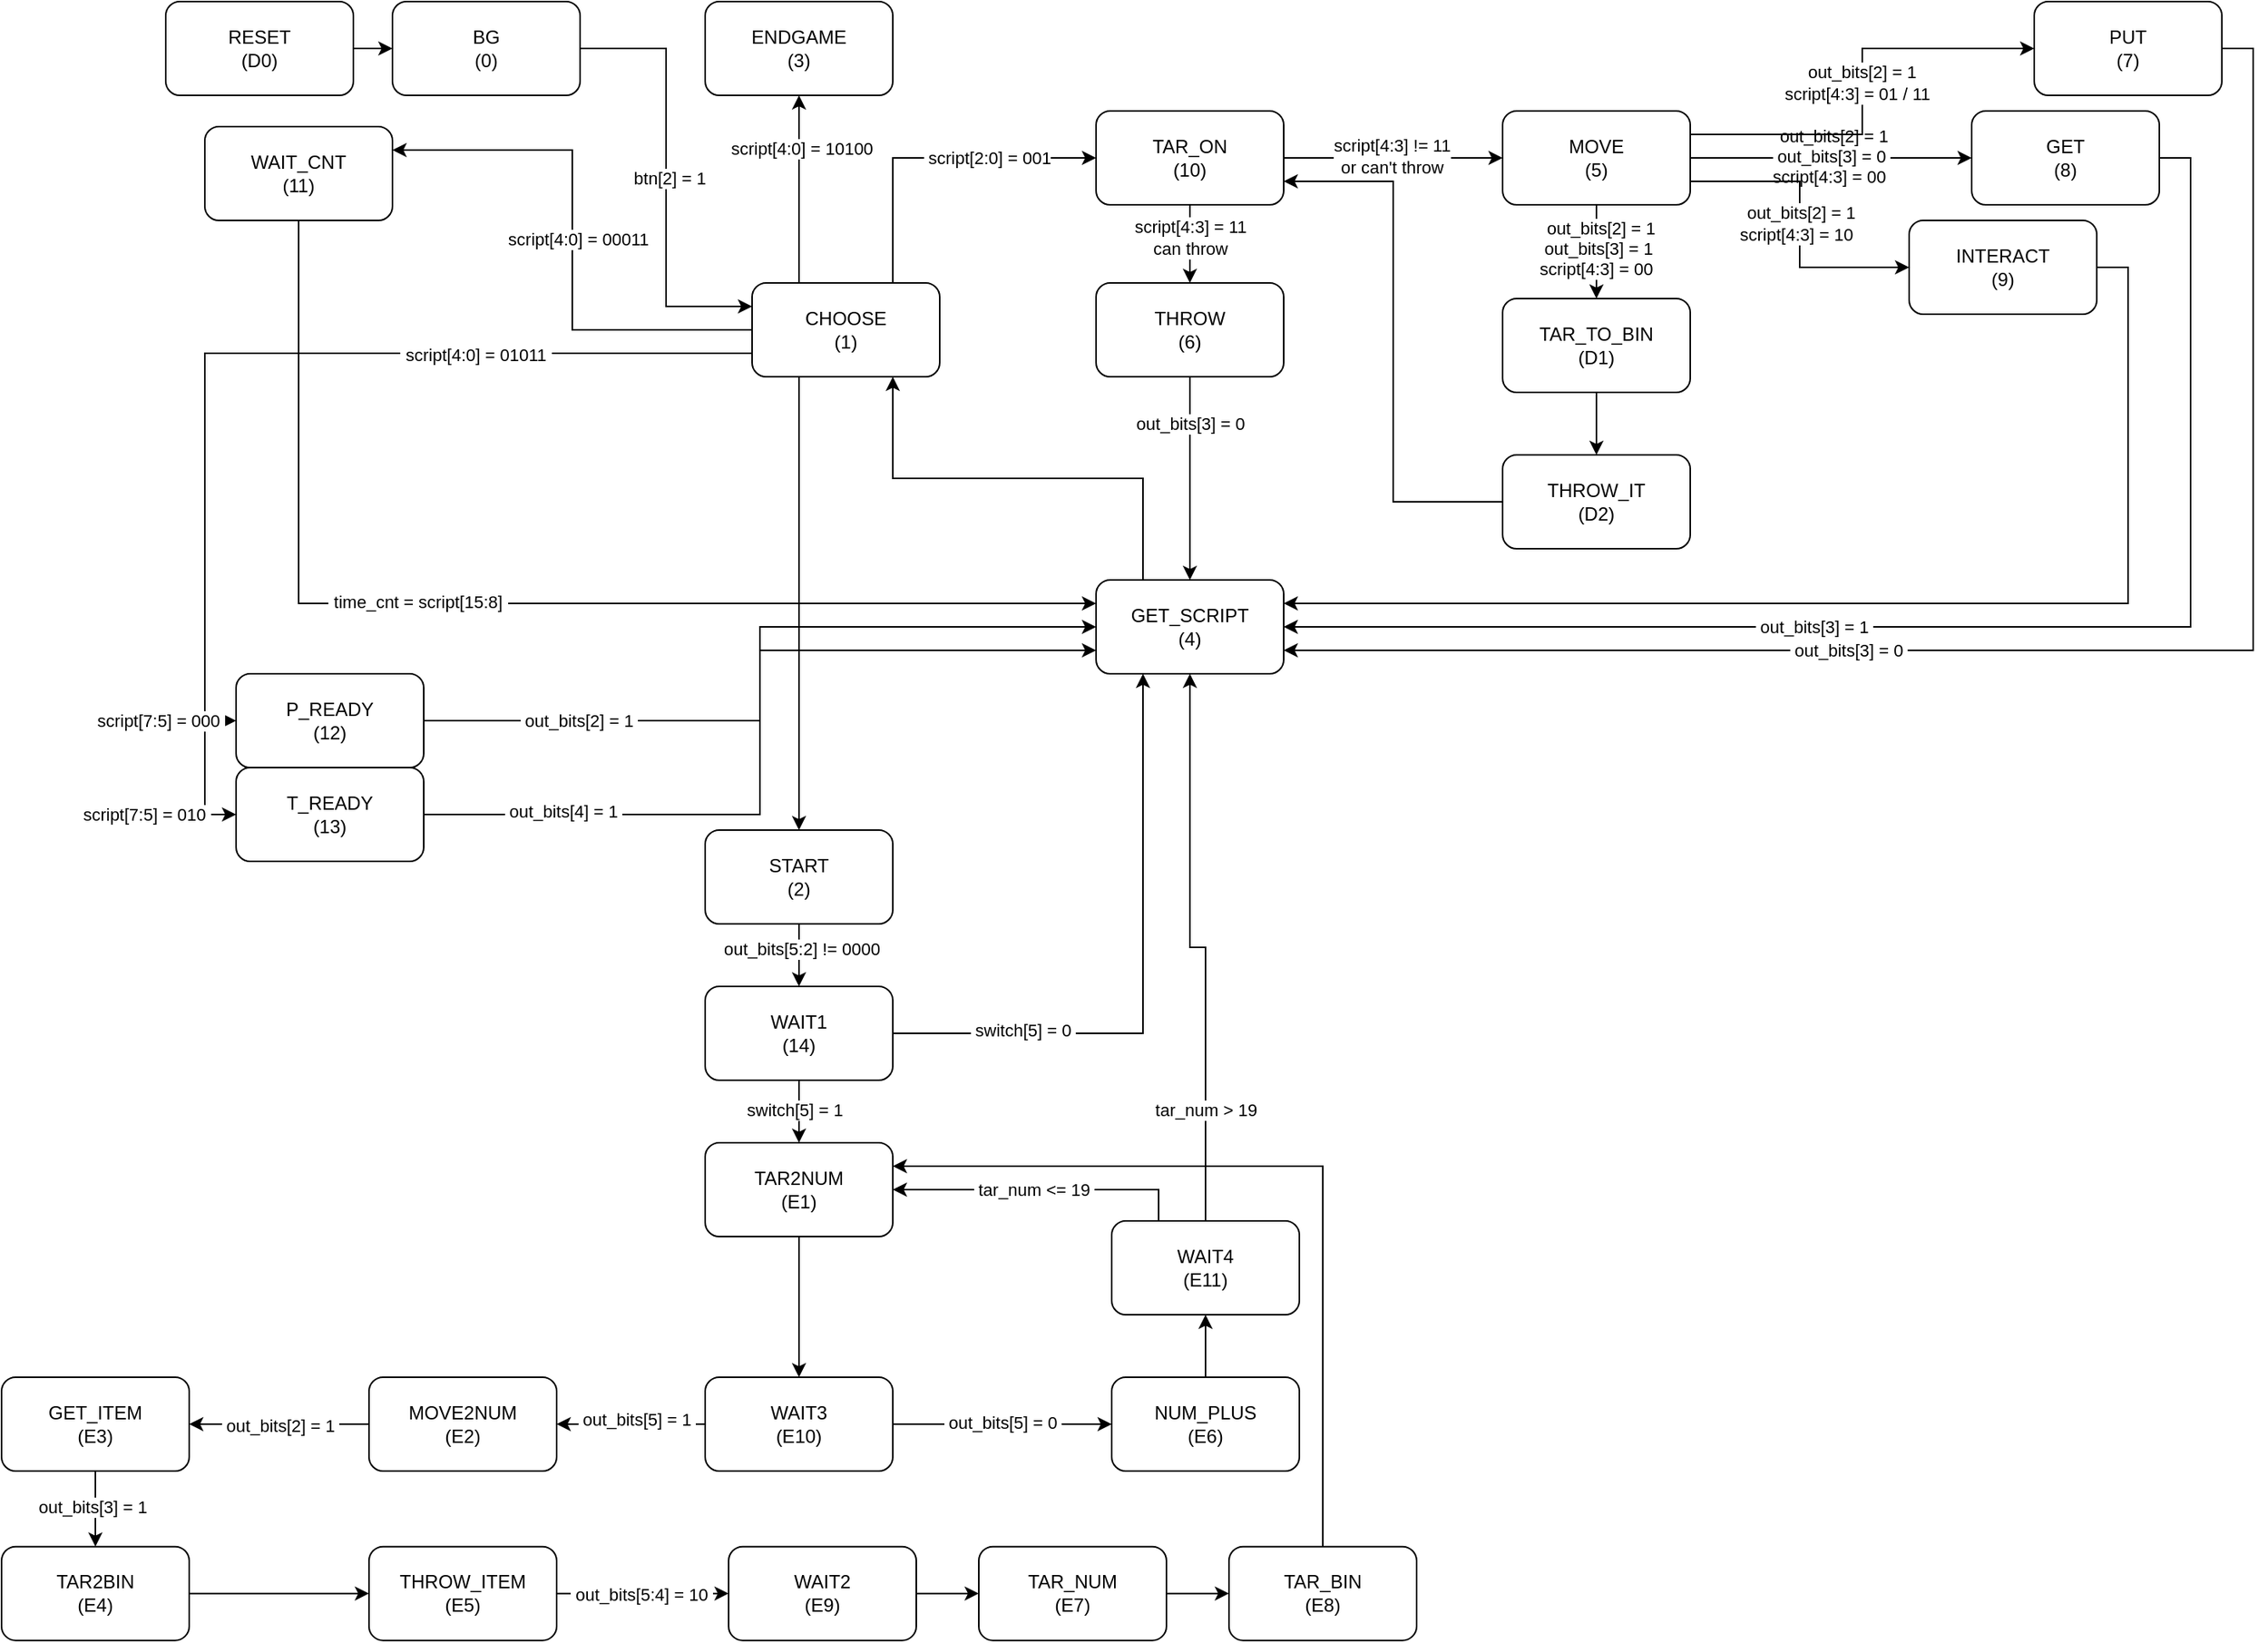 <mxfile version="22.1.2" type="device">
  <diagram name="第 1 页" id="P88u-JrH6G1xy7gCoHl4">
    <mxGraphModel dx="1418" dy="682" grid="1" gridSize="10" guides="1" tooltips="1" connect="1" arrows="1" fold="1" page="1" pageScale="1" pageWidth="1169" pageHeight="827" math="0" shadow="0">
      <root>
        <mxCell id="0" />
        <mxCell id="1" parent="0" />
        <mxCell id="dOu3KJbel4dDdJBlRnwD-3" style="edgeStyle=orthogonalEdgeStyle;rounded=0;orthogonalLoop=1;jettySize=auto;html=1;exitX=1;exitY=0.5;exitDx=0;exitDy=0;entryX=0;entryY=0.25;entryDx=0;entryDy=0;" parent="1" source="dOu3KJbel4dDdJBlRnwD-1" target="dOu3KJbel4dDdJBlRnwD-2" edge="1">
          <mxGeometry relative="1" as="geometry" />
        </mxCell>
        <mxCell id="dOu3KJbel4dDdJBlRnwD-4" value="&amp;nbsp;btn[2] = 1&amp;nbsp;" style="edgeLabel;html=1;align=center;verticalAlign=middle;resizable=0;points=[];" parent="dOu3KJbel4dDdJBlRnwD-3" vertex="1" connectable="0">
          <mxGeometry x="0.002" y="2" relative="1" as="geometry">
            <mxPoint as="offset" />
          </mxGeometry>
        </mxCell>
        <mxCell id="dOu3KJbel4dDdJBlRnwD-1" value="BG&lt;br&gt;(0)" style="rounded=1;whiteSpace=wrap;html=1;" parent="1" vertex="1">
          <mxGeometry x="730" y="450" width="120" height="60" as="geometry" />
        </mxCell>
        <mxCell id="dOu3KJbel4dDdJBlRnwD-10" style="edgeStyle=orthogonalEdgeStyle;rounded=0;orthogonalLoop=1;jettySize=auto;html=1;exitX=0.25;exitY=0;exitDx=0;exitDy=0;entryX=0.5;entryY=1;entryDx=0;entryDy=0;" parent="1" source="dOu3KJbel4dDdJBlRnwD-2" target="dOu3KJbel4dDdJBlRnwD-9" edge="1">
          <mxGeometry relative="1" as="geometry" />
        </mxCell>
        <mxCell id="dOu3KJbel4dDdJBlRnwD-11" value="&amp;nbsp;script[4:0] = 10100" style="edgeLabel;html=1;align=center;verticalAlign=middle;resizable=0;points=[];" parent="dOu3KJbel4dDdJBlRnwD-10" vertex="1" connectable="0">
          <mxGeometry x="0.091" y="1" relative="1" as="geometry">
            <mxPoint x="1" y="-21" as="offset" />
          </mxGeometry>
        </mxCell>
        <mxCell id="dOu3KJbel4dDdJBlRnwD-19" style="edgeStyle=orthogonalEdgeStyle;rounded=0;orthogonalLoop=1;jettySize=auto;html=1;exitX=1;exitY=0.5;exitDx=0;exitDy=0;entryX=0;entryY=0.5;entryDx=0;entryDy=0;" parent="1" source="dOu3KJbel4dDdJBlRnwD-54" target="dOu3KJbel4dDdJBlRnwD-17" edge="1">
          <mxGeometry relative="1" as="geometry" />
        </mxCell>
        <mxCell id="dOu3KJbel4dDdJBlRnwD-58" value="script[4:3] != 11&lt;br&gt;or can&#39;t throw" style="edgeLabel;html=1;align=center;verticalAlign=middle;resizable=0;points=[];" parent="dOu3KJbel4dDdJBlRnwD-19" vertex="1" connectable="0">
          <mxGeometry x="-0.012" y="1" relative="1" as="geometry">
            <mxPoint as="offset" />
          </mxGeometry>
        </mxCell>
        <mxCell id="dOu3KJbel4dDdJBlRnwD-24" style="edgeStyle=orthogonalEdgeStyle;rounded=0;orthogonalLoop=1;jettySize=auto;html=1;exitX=0.5;exitY=1;exitDx=0;exitDy=0;entryX=0.5;entryY=0;entryDx=0;entryDy=0;" parent="1" source="dOu3KJbel4dDdJBlRnwD-54" target="dOu3KJbel4dDdJBlRnwD-18" edge="1">
          <mxGeometry relative="1" as="geometry" />
        </mxCell>
        <mxCell id="dOu3KJbel4dDdJBlRnwD-25" value="script[4:3] = 11&lt;br&gt;can throw" style="edgeLabel;html=1;align=center;verticalAlign=middle;resizable=0;points=[];" parent="dOu3KJbel4dDdJBlRnwD-24" vertex="1" connectable="0">
          <mxGeometry x="0.012" y="1" relative="1" as="geometry">
            <mxPoint x="-1" y="-5" as="offset" />
          </mxGeometry>
        </mxCell>
        <mxCell id="dOu3KJbel4dDdJBlRnwD-55" style="edgeStyle=orthogonalEdgeStyle;rounded=0;orthogonalLoop=1;jettySize=auto;html=1;exitX=0.75;exitY=0;exitDx=0;exitDy=0;entryX=0;entryY=0.5;entryDx=0;entryDy=0;" parent="1" source="dOu3KJbel4dDdJBlRnwD-2" target="dOu3KJbel4dDdJBlRnwD-54" edge="1">
          <mxGeometry relative="1" as="geometry" />
        </mxCell>
        <mxCell id="dOu3KJbel4dDdJBlRnwD-57" value="&amp;nbsp;script[2:0] = 001" style="edgeLabel;html=1;align=center;verticalAlign=middle;resizable=0;points=[];" parent="dOu3KJbel4dDdJBlRnwD-55" vertex="1" connectable="0">
          <mxGeometry x="0.349" y="1" relative="1" as="geometry">
            <mxPoint x="-2" y="1" as="offset" />
          </mxGeometry>
        </mxCell>
        <mxCell id="dOu3KJbel4dDdJBlRnwD-60" style="edgeStyle=orthogonalEdgeStyle;rounded=0;orthogonalLoop=1;jettySize=auto;html=1;exitX=0;exitY=0.5;exitDx=0;exitDy=0;entryX=1;entryY=0.25;entryDx=0;entryDy=0;" parent="1" source="dOu3KJbel4dDdJBlRnwD-2" target="dOu3KJbel4dDdJBlRnwD-59" edge="1">
          <mxGeometry relative="1" as="geometry" />
        </mxCell>
        <mxCell id="dOu3KJbel4dDdJBlRnwD-63" value="&amp;nbsp;script[4:0] = 00011" style="edgeLabel;html=1;align=center;verticalAlign=middle;resizable=0;points=[];" parent="dOu3KJbel4dDdJBlRnwD-60" vertex="1" connectable="0">
          <mxGeometry x="0.007" y="-2" relative="1" as="geometry">
            <mxPoint as="offset" />
          </mxGeometry>
        </mxCell>
        <mxCell id="eCuKcis28Vl5Nmu6uIGf-1" style="edgeStyle=orthogonalEdgeStyle;rounded=0;orthogonalLoop=1;jettySize=auto;html=1;exitX=0.25;exitY=1;exitDx=0;exitDy=0;entryX=0.5;entryY=0;entryDx=0;entryDy=0;" edge="1" parent="1" source="dOu3KJbel4dDdJBlRnwD-2" target="dOu3KJbel4dDdJBlRnwD-5">
          <mxGeometry relative="1" as="geometry" />
        </mxCell>
        <mxCell id="dOu3KJbel4dDdJBlRnwD-2" value="CHOOSE&lt;br&gt;(1)" style="rounded=1;whiteSpace=wrap;html=1;" parent="1" vertex="1">
          <mxGeometry x="960" y="630" width="120" height="60" as="geometry" />
        </mxCell>
        <mxCell id="NCuidnE1vQrlcZvQ24UH-13" style="edgeStyle=orthogonalEdgeStyle;rounded=0;orthogonalLoop=1;jettySize=auto;html=1;exitX=0.5;exitY=1;exitDx=0;exitDy=0;entryX=0.5;entryY=0;entryDx=0;entryDy=0;" parent="1" source="dOu3KJbel4dDdJBlRnwD-5" target="NCuidnE1vQrlcZvQ24UH-11" edge="1">
          <mxGeometry relative="1" as="geometry" />
        </mxCell>
        <mxCell id="-c-jCW-_3b66mTG2bek0-45" value="&amp;nbsp;out_bits[5:2] != 0000&amp;nbsp;&amp;nbsp;" style="edgeLabel;html=1;align=center;verticalAlign=middle;resizable=0;points=[];" parent="NCuidnE1vQrlcZvQ24UH-13" vertex="1" connectable="0">
          <mxGeometry x="-0.19" y="3" relative="1" as="geometry">
            <mxPoint as="offset" />
          </mxGeometry>
        </mxCell>
        <mxCell id="dOu3KJbel4dDdJBlRnwD-5" value="START&lt;br&gt;(2)" style="rounded=1;whiteSpace=wrap;html=1;" parent="1" vertex="1">
          <mxGeometry x="930" y="980" width="120" height="60" as="geometry" />
        </mxCell>
        <mxCell id="dOu3KJbel4dDdJBlRnwD-9" value="ENDGAME&lt;br&gt;(3)" style="rounded=1;whiteSpace=wrap;html=1;" parent="1" vertex="1">
          <mxGeometry x="930" y="450" width="120" height="60" as="geometry" />
        </mxCell>
        <mxCell id="j4__719fUm48GdYDiQL0-1" style="edgeStyle=orthogonalEdgeStyle;rounded=0;orthogonalLoop=1;jettySize=auto;html=1;exitX=0.25;exitY=0;exitDx=0;exitDy=0;entryX=0.75;entryY=1;entryDx=0;entryDy=0;" parent="1" source="dOu3KJbel4dDdJBlRnwD-13" target="dOu3KJbel4dDdJBlRnwD-2" edge="1">
          <mxGeometry relative="1" as="geometry" />
        </mxCell>
        <mxCell id="dOu3KJbel4dDdJBlRnwD-13" value="GET_SCRIPT&lt;br&gt;(4)" style="rounded=1;whiteSpace=wrap;html=1;" parent="1" vertex="1">
          <mxGeometry x="1180" y="820" width="120" height="60" as="geometry" />
        </mxCell>
        <mxCell id="dOu3KJbel4dDdJBlRnwD-37" style="edgeStyle=orthogonalEdgeStyle;rounded=0;orthogonalLoop=1;jettySize=auto;html=1;exitX=1;exitY=0.5;exitDx=0;exitDy=0;entryX=0;entryY=0.5;entryDx=0;entryDy=0;" parent="1" source="dOu3KJbel4dDdJBlRnwD-17" target="dOu3KJbel4dDdJBlRnwD-35" edge="1">
          <mxGeometry relative="1" as="geometry" />
        </mxCell>
        <mxCell id="dOu3KJbel4dDdJBlRnwD-41" value="&amp;nbsp;out_bits[2] = 1&lt;br&gt;out_bits[3] = 0&lt;br&gt;script[4:3] = 00&amp;nbsp;" style="edgeLabel;html=1;align=center;verticalAlign=middle;resizable=0;points=[];" parent="dOu3KJbel4dDdJBlRnwD-37" vertex="1" connectable="0">
          <mxGeometry x="-0.008" y="1" relative="1" as="geometry">
            <mxPoint as="offset" />
          </mxGeometry>
        </mxCell>
        <mxCell id="dOu3KJbel4dDdJBlRnwD-38" style="edgeStyle=orthogonalEdgeStyle;rounded=0;orthogonalLoop=1;jettySize=auto;html=1;exitX=1;exitY=0.25;exitDx=0;exitDy=0;entryX=0;entryY=0.5;entryDx=0;entryDy=0;" parent="1" source="dOu3KJbel4dDdJBlRnwD-17" target="dOu3KJbel4dDdJBlRnwD-33" edge="1">
          <mxGeometry relative="1" as="geometry" />
        </mxCell>
        <mxCell id="dOu3KJbel4dDdJBlRnwD-42" value="&amp;nbsp;out_bits[2] = 1&lt;br style=&quot;border-color: var(--border-color);&quot;&gt;script[4:3] = 01 / 11&amp;nbsp;" style="edgeLabel;html=1;align=center;verticalAlign=middle;resizable=0;points=[];" parent="dOu3KJbel4dDdJBlRnwD-38" vertex="1" connectable="0">
          <mxGeometry x="0.04" y="2" relative="1" as="geometry">
            <mxPoint as="offset" />
          </mxGeometry>
        </mxCell>
        <mxCell id="dOu3KJbel4dDdJBlRnwD-39" style="edgeStyle=orthogonalEdgeStyle;rounded=0;orthogonalLoop=1;jettySize=auto;html=1;exitX=1;exitY=0.75;exitDx=0;exitDy=0;entryX=0;entryY=0.5;entryDx=0;entryDy=0;" parent="1" source="dOu3KJbel4dDdJBlRnwD-17" target="dOu3KJbel4dDdJBlRnwD-36" edge="1">
          <mxGeometry relative="1" as="geometry" />
        </mxCell>
        <mxCell id="dOu3KJbel4dDdJBlRnwD-43" value="&amp;nbsp;out_bits[2] = 1&lt;br style=&quot;border-color: var(--border-color);&quot;&gt;script[4:3] = 10&amp;nbsp;" style="edgeLabel;html=1;align=center;verticalAlign=middle;resizable=0;points=[];" parent="dOu3KJbel4dDdJBlRnwD-39" vertex="1" connectable="0">
          <mxGeometry x="-0.009" y="-1" relative="1" as="geometry">
            <mxPoint as="offset" />
          </mxGeometry>
        </mxCell>
        <mxCell id="eYacF5jDlP7vkRLiKpO_-4" style="edgeStyle=orthogonalEdgeStyle;rounded=0;orthogonalLoop=1;jettySize=auto;html=1;exitX=0.5;exitY=1;exitDx=0;exitDy=0;entryX=0.5;entryY=0;entryDx=0;entryDy=0;" parent="1" source="dOu3KJbel4dDdJBlRnwD-17" target="eYacF5jDlP7vkRLiKpO_-2" edge="1">
          <mxGeometry relative="1" as="geometry" />
        </mxCell>
        <mxCell id="eYacF5jDlP7vkRLiKpO_-5" value="&amp;nbsp;out_bits[2] = 1&lt;br&gt;out_bits[3] = 1&lt;br style=&quot;border-color: var(--border-color);&quot;&gt;script[4:3] = 00&amp;nbsp;" style="edgeLabel;html=1;align=center;verticalAlign=middle;resizable=0;points=[];" parent="eYacF5jDlP7vkRLiKpO_-4" vertex="1" connectable="0">
          <mxGeometry x="-0.073" y="1" relative="1" as="geometry">
            <mxPoint as="offset" />
          </mxGeometry>
        </mxCell>
        <mxCell id="dOu3KJbel4dDdJBlRnwD-17" value="MOVE&lt;br&gt;(5)" style="rounded=1;whiteSpace=wrap;html=1;" parent="1" vertex="1">
          <mxGeometry x="1440" y="520" width="120" height="60" as="geometry" />
        </mxCell>
        <mxCell id="dOu3KJbel4dDdJBlRnwD-49" style="edgeStyle=orthogonalEdgeStyle;rounded=0;orthogonalLoop=1;jettySize=auto;html=1;entryX=0.5;entryY=0;entryDx=0;entryDy=0;exitX=0.5;exitY=1;exitDx=0;exitDy=0;" parent="1" source="dOu3KJbel4dDdJBlRnwD-18" target="dOu3KJbel4dDdJBlRnwD-13" edge="1">
          <mxGeometry relative="1" as="geometry">
            <mxPoint x="1560" y="740" as="sourcePoint" />
            <mxPoint x="1240" y="770" as="targetPoint" />
          </mxGeometry>
        </mxCell>
        <mxCell id="dOu3KJbel4dDdJBlRnwD-53" value="&amp;nbsp;out_bits[3] = 0&amp;nbsp;" style="edgeLabel;html=1;align=center;verticalAlign=middle;resizable=0;points=[];" parent="dOu3KJbel4dDdJBlRnwD-49" vertex="1" connectable="0">
          <mxGeometry x="-0.081" y="-2" relative="1" as="geometry">
            <mxPoint x="2" y="-30" as="offset" />
          </mxGeometry>
        </mxCell>
        <mxCell id="dOu3KJbel4dDdJBlRnwD-18" value="THROW&lt;br&gt;(6)" style="rounded=1;whiteSpace=wrap;html=1;" parent="1" vertex="1">
          <mxGeometry x="1180" y="630" width="120" height="60" as="geometry" />
        </mxCell>
        <mxCell id="dOu3KJbel4dDdJBlRnwD-47" style="edgeStyle=orthogonalEdgeStyle;rounded=0;orthogonalLoop=1;jettySize=auto;html=1;exitX=1;exitY=0.5;exitDx=0;exitDy=0;entryX=1;entryY=0.75;entryDx=0;entryDy=0;" parent="1" source="dOu3KJbel4dDdJBlRnwD-33" target="dOu3KJbel4dDdJBlRnwD-13" edge="1">
          <mxGeometry relative="1" as="geometry" />
        </mxCell>
        <mxCell id="dOu3KJbel4dDdJBlRnwD-52" value="&amp;nbsp;out_bits[3] = 0&amp;nbsp;" style="edgeLabel;html=1;align=center;verticalAlign=middle;resizable=0;points=[];" parent="dOu3KJbel4dDdJBlRnwD-47" vertex="1" connectable="0">
          <mxGeometry x="0.299" relative="1" as="geometry">
            <mxPoint x="1" as="offset" />
          </mxGeometry>
        </mxCell>
        <mxCell id="dOu3KJbel4dDdJBlRnwD-33" value="PUT&lt;br&gt;(7)" style="rounded=1;whiteSpace=wrap;html=1;" parent="1" vertex="1">
          <mxGeometry x="1780" y="450" width="120" height="60" as="geometry" />
        </mxCell>
        <mxCell id="dOu3KJbel4dDdJBlRnwD-46" style="edgeStyle=orthogonalEdgeStyle;rounded=0;orthogonalLoop=1;jettySize=auto;html=1;exitX=1;exitY=0.5;exitDx=0;exitDy=0;entryX=1;entryY=0.5;entryDx=0;entryDy=0;" parent="1" source="dOu3KJbel4dDdJBlRnwD-35" target="dOu3KJbel4dDdJBlRnwD-13" edge="1">
          <mxGeometry relative="1" as="geometry" />
        </mxCell>
        <mxCell id="dOu3KJbel4dDdJBlRnwD-51" value="&amp;nbsp;out_bits[3] = 1&amp;nbsp;" style="edgeLabel;html=1;align=center;verticalAlign=middle;resizable=0;points=[];" parent="dOu3KJbel4dDdJBlRnwD-46" vertex="1" connectable="0">
          <mxGeometry x="0.248" y="3" relative="1" as="geometry">
            <mxPoint y="-3" as="offset" />
          </mxGeometry>
        </mxCell>
        <mxCell id="dOu3KJbel4dDdJBlRnwD-35" value="GET&lt;br&gt;(8)" style="rounded=1;whiteSpace=wrap;html=1;" parent="1" vertex="1">
          <mxGeometry x="1740" y="520" width="120" height="60" as="geometry" />
        </mxCell>
        <mxCell id="dOu3KJbel4dDdJBlRnwD-45" style="edgeStyle=orthogonalEdgeStyle;rounded=0;orthogonalLoop=1;jettySize=auto;html=1;exitX=1;exitY=0.5;exitDx=0;exitDy=0;entryX=1;entryY=0.25;entryDx=0;entryDy=0;" parent="1" source="dOu3KJbel4dDdJBlRnwD-36" target="dOu3KJbel4dDdJBlRnwD-13" edge="1">
          <mxGeometry relative="1" as="geometry" />
        </mxCell>
        <mxCell id="dOu3KJbel4dDdJBlRnwD-36" value="INTERACT&lt;br&gt;(9)" style="rounded=1;whiteSpace=wrap;html=1;" parent="1" vertex="1">
          <mxGeometry x="1700" y="590" width="120" height="60" as="geometry" />
        </mxCell>
        <mxCell id="dOu3KJbel4dDdJBlRnwD-54" value="TAR_ON&lt;br&gt;(10)" style="rounded=1;whiteSpace=wrap;html=1;" parent="1" vertex="1">
          <mxGeometry x="1180" y="520" width="120" height="60" as="geometry" />
        </mxCell>
        <mxCell id="dOu3KJbel4dDdJBlRnwD-90" style="edgeStyle=orthogonalEdgeStyle;rounded=0;orthogonalLoop=1;jettySize=auto;html=1;exitX=0.5;exitY=1;exitDx=0;exitDy=0;entryX=0;entryY=0.25;entryDx=0;entryDy=0;" parent="1" source="dOu3KJbel4dDdJBlRnwD-59" target="dOu3KJbel4dDdJBlRnwD-13" edge="1">
          <mxGeometry relative="1" as="geometry" />
        </mxCell>
        <mxCell id="dOu3KJbel4dDdJBlRnwD-91" value="&amp;nbsp;time_cnt = script[15:8]&amp;nbsp;" style="edgeLabel;html=1;align=center;verticalAlign=middle;resizable=0;points=[];" parent="dOu3KJbel4dDdJBlRnwD-90" vertex="1" connectable="0">
          <mxGeometry x="-0.054" relative="1" as="geometry">
            <mxPoint x="-36" y="-1" as="offset" />
          </mxGeometry>
        </mxCell>
        <mxCell id="dOu3KJbel4dDdJBlRnwD-59" value="WAIT_CNT&lt;br&gt;(11)" style="rounded=1;whiteSpace=wrap;html=1;" parent="1" vertex="1">
          <mxGeometry x="610" y="530" width="120" height="60" as="geometry" />
        </mxCell>
        <mxCell id="dOu3KJbel4dDdJBlRnwD-75" style="edgeStyle=orthogonalEdgeStyle;rounded=0;orthogonalLoop=1;jettySize=auto;html=1;exitX=0;exitY=0.75;exitDx=0;exitDy=0;entryX=0;entryY=0.5;entryDx=0;entryDy=0;" parent="1" source="dOu3KJbel4dDdJBlRnwD-2" target="dOu3KJbel4dDdJBlRnwD-67" edge="1">
          <mxGeometry relative="1" as="geometry">
            <mxPoint x="460" y="710" as="sourcePoint" />
          </mxGeometry>
        </mxCell>
        <mxCell id="dOu3KJbel4dDdJBlRnwD-84" value="&amp;nbsp;script[7:5] = 010&amp;nbsp;" style="edgeLabel;html=1;align=center;verticalAlign=middle;resizable=0;points=[];" parent="dOu3KJbel4dDdJBlRnwD-75" vertex="1" connectable="0">
          <mxGeometry x="-0.022" relative="1" as="geometry">
            <mxPoint x="-64" y="295" as="offset" />
          </mxGeometry>
        </mxCell>
        <mxCell id="NCuidnE1vQrlcZvQ24UH-1" style="edgeStyle=orthogonalEdgeStyle;rounded=0;orthogonalLoop=1;jettySize=auto;html=1;exitX=0;exitY=0.75;exitDx=0;exitDy=0;entryX=0;entryY=0.5;entryDx=0;entryDy=0;" parent="1" source="dOu3KJbel4dDdJBlRnwD-2" target="dOu3KJbel4dDdJBlRnwD-65" edge="1">
          <mxGeometry relative="1" as="geometry">
            <mxPoint x="520" y="710" as="sourcePoint" />
          </mxGeometry>
        </mxCell>
        <mxCell id="NCuidnE1vQrlcZvQ24UH-2" value="&amp;nbsp;script[7:5] = 000&amp;nbsp;" style="edgeLabel;html=1;align=center;verticalAlign=middle;resizable=0;points=[];" parent="NCuidnE1vQrlcZvQ24UH-1" vertex="1" connectable="0">
          <mxGeometry x="-0.557" y="-3" relative="1" as="geometry">
            <mxPoint x="-246" y="238" as="offset" />
          </mxGeometry>
        </mxCell>
        <mxCell id="VcxnM6yqwlolOKXzVtIM-3" value="&amp;nbsp;script[4:0] = 01011&amp;nbsp;" style="edgeLabel;html=1;align=center;verticalAlign=middle;resizable=0;points=[];" parent="NCuidnE1vQrlcZvQ24UH-1" vertex="1" connectable="0">
          <mxGeometry x="-0.413" y="1" relative="1" as="geometry">
            <mxPoint as="offset" />
          </mxGeometry>
        </mxCell>
        <mxCell id="dOu3KJbel4dDdJBlRnwD-77" style="edgeStyle=orthogonalEdgeStyle;rounded=0;orthogonalLoop=1;jettySize=auto;html=1;exitX=1;exitY=0.5;exitDx=0;exitDy=0;entryX=0;entryY=0.5;entryDx=0;entryDy=0;" parent="1" source="dOu3KJbel4dDdJBlRnwD-65" target="dOu3KJbel4dDdJBlRnwD-13" edge="1">
          <mxGeometry relative="1" as="geometry" />
        </mxCell>
        <mxCell id="dOu3KJbel4dDdJBlRnwD-86" value="&amp;nbsp;out_bits[2] = 1&amp;nbsp;" style="edgeLabel;html=1;align=center;verticalAlign=middle;resizable=0;points=[];" parent="dOu3KJbel4dDdJBlRnwD-77" vertex="1" connectable="0">
          <mxGeometry x="-0.467" y="3" relative="1" as="geometry">
            <mxPoint x="-32" y="3" as="offset" />
          </mxGeometry>
        </mxCell>
        <mxCell id="dOu3KJbel4dDdJBlRnwD-65" value="P_READY&lt;br&gt;(12)" style="rounded=1;whiteSpace=wrap;html=1;" parent="1" vertex="1">
          <mxGeometry x="630" y="880" width="120" height="60" as="geometry" />
        </mxCell>
        <mxCell id="dOu3KJbel4dDdJBlRnwD-79" style="edgeStyle=orthogonalEdgeStyle;rounded=0;orthogonalLoop=1;jettySize=auto;html=1;exitX=1;exitY=0.5;exitDx=0;exitDy=0;entryX=0;entryY=0.75;entryDx=0;entryDy=0;" parent="1" source="dOu3KJbel4dDdJBlRnwD-67" target="dOu3KJbel4dDdJBlRnwD-13" edge="1">
          <mxGeometry relative="1" as="geometry" />
        </mxCell>
        <mxCell id="dOu3KJbel4dDdJBlRnwD-88" value="&amp;nbsp;out_bits[4] = 1&amp;nbsp;" style="edgeLabel;html=1;align=center;verticalAlign=middle;resizable=0;points=[];" parent="dOu3KJbel4dDdJBlRnwD-79" vertex="1" connectable="0">
          <mxGeometry x="-0.67" y="2" relative="1" as="geometry">
            <mxPoint as="offset" />
          </mxGeometry>
        </mxCell>
        <mxCell id="dOu3KJbel4dDdJBlRnwD-67" value="T_READY&lt;br&gt;(13)" style="rounded=1;whiteSpace=wrap;html=1;" parent="1" vertex="1">
          <mxGeometry x="630" y="940" width="120" height="60" as="geometry" />
        </mxCell>
        <mxCell id="NCuidnE1vQrlcZvQ24UH-12" style="edgeStyle=orthogonalEdgeStyle;rounded=0;orthogonalLoop=1;jettySize=auto;html=1;exitX=1;exitY=0.5;exitDx=0;exitDy=0;entryX=0.25;entryY=1;entryDx=0;entryDy=0;" parent="1" source="NCuidnE1vQrlcZvQ24UH-11" target="dOu3KJbel4dDdJBlRnwD-13" edge="1">
          <mxGeometry relative="1" as="geometry" />
        </mxCell>
        <mxCell id="-c-jCW-_3b66mTG2bek0-3" value="&amp;nbsp;switch[5] = 0&amp;nbsp;" style="edgeLabel;html=1;align=center;verticalAlign=middle;resizable=0;points=[];" parent="NCuidnE1vQrlcZvQ24UH-12" vertex="1" connectable="0">
          <mxGeometry x="-0.574" y="2" relative="1" as="geometry">
            <mxPoint as="offset" />
          </mxGeometry>
        </mxCell>
        <mxCell id="-c-jCW-_3b66mTG2bek0-2" style="edgeStyle=orthogonalEdgeStyle;rounded=0;orthogonalLoop=1;jettySize=auto;html=1;exitX=0.5;exitY=1;exitDx=0;exitDy=0;" parent="1" source="NCuidnE1vQrlcZvQ24UH-11" target="-c-jCW-_3b66mTG2bek0-1" edge="1">
          <mxGeometry relative="1" as="geometry" />
        </mxCell>
        <mxCell id="-c-jCW-_3b66mTG2bek0-4" value="&amp;nbsp;switch[5] = 1&amp;nbsp;" style="edgeLabel;html=1;align=center;verticalAlign=middle;resizable=0;points=[];" parent="-c-jCW-_3b66mTG2bek0-2" vertex="1" connectable="0">
          <mxGeometry x="-0.055" y="-3" relative="1" as="geometry">
            <mxPoint as="offset" />
          </mxGeometry>
        </mxCell>
        <mxCell id="NCuidnE1vQrlcZvQ24UH-11" value="WAIT1&lt;br&gt;(14)" style="rounded=1;whiteSpace=wrap;html=1;" parent="1" vertex="1">
          <mxGeometry x="930" y="1080" width="120" height="60" as="geometry" />
        </mxCell>
        <mxCell id="-c-jCW-_3b66mTG2bek0-6" style="edgeStyle=orthogonalEdgeStyle;rounded=0;orthogonalLoop=1;jettySize=auto;html=1;exitX=0;exitY=0.5;exitDx=0;exitDy=0;entryX=1;entryY=0.5;entryDx=0;entryDy=0;" parent="1" source="VcxnM6yqwlolOKXzVtIM-4" target="-c-jCW-_3b66mTG2bek0-5" edge="1">
          <mxGeometry relative="1" as="geometry" />
        </mxCell>
        <mxCell id="-c-jCW-_3b66mTG2bek0-29" value="&amp;nbsp;out_bits[5] = 1&amp;nbsp;" style="edgeLabel;html=1;align=center;verticalAlign=middle;resizable=0;points=[];" parent="-c-jCW-_3b66mTG2bek0-6" vertex="1" connectable="0">
          <mxGeometry x="-0.064" y="-3" relative="1" as="geometry">
            <mxPoint as="offset" />
          </mxGeometry>
        </mxCell>
        <mxCell id="-c-jCW-_3b66mTG2bek0-26" style="edgeStyle=orthogonalEdgeStyle;rounded=0;orthogonalLoop=1;jettySize=auto;html=1;exitX=1;exitY=0.5;exitDx=0;exitDy=0;entryX=0;entryY=0.5;entryDx=0;entryDy=0;" parent="1" source="VcxnM6yqwlolOKXzVtIM-4" target="-c-jCW-_3b66mTG2bek0-24" edge="1">
          <mxGeometry relative="1" as="geometry" />
        </mxCell>
        <mxCell id="-c-jCW-_3b66mTG2bek0-27" value="&amp;nbsp;out_bits[5] = 0&amp;nbsp;" style="edgeLabel;html=1;align=center;verticalAlign=middle;resizable=0;points=[];" parent="-c-jCW-_3b66mTG2bek0-26" vertex="1" connectable="0">
          <mxGeometry x="-0.007" y="1" relative="1" as="geometry">
            <mxPoint as="offset" />
          </mxGeometry>
        </mxCell>
        <mxCell id="VcxnM6yqwlolOKXzVtIM-5" style="edgeStyle=orthogonalEdgeStyle;rounded=0;orthogonalLoop=1;jettySize=auto;html=1;exitX=0.5;exitY=1;exitDx=0;exitDy=0;entryX=0.5;entryY=0;entryDx=0;entryDy=0;" parent="1" source="-c-jCW-_3b66mTG2bek0-1" target="VcxnM6yqwlolOKXzVtIM-4" edge="1">
          <mxGeometry relative="1" as="geometry" />
        </mxCell>
        <mxCell id="-c-jCW-_3b66mTG2bek0-1" value="TAR2NUM&lt;br&gt;(E1)" style="rounded=1;whiteSpace=wrap;html=1;" parent="1" vertex="1">
          <mxGeometry x="930" y="1180" width="120" height="60" as="geometry" />
        </mxCell>
        <mxCell id="-c-jCW-_3b66mTG2bek0-8" style="edgeStyle=orthogonalEdgeStyle;rounded=0;orthogonalLoop=1;jettySize=auto;html=1;exitX=0;exitY=0.5;exitDx=0;exitDy=0;entryX=1;entryY=0.5;entryDx=0;entryDy=0;" parent="1" source="-c-jCW-_3b66mTG2bek0-5" target="-c-jCW-_3b66mTG2bek0-7" edge="1">
          <mxGeometry relative="1" as="geometry" />
        </mxCell>
        <mxCell id="-c-jCW-_3b66mTG2bek0-9" value="&amp;nbsp;out_bits[2] = 1&amp;nbsp;" style="edgeLabel;html=1;align=center;verticalAlign=middle;resizable=0;points=[];" parent="-c-jCW-_3b66mTG2bek0-8" vertex="1" connectable="0">
          <mxGeometry x="-0.002" y="1" relative="1" as="geometry">
            <mxPoint as="offset" />
          </mxGeometry>
        </mxCell>
        <mxCell id="-c-jCW-_3b66mTG2bek0-5" value="MOVE2NUM&lt;br&gt;(E2)" style="rounded=1;whiteSpace=wrap;html=1;" parent="1" vertex="1">
          <mxGeometry x="715" y="1330" width="120" height="60" as="geometry" />
        </mxCell>
        <mxCell id="-c-jCW-_3b66mTG2bek0-11" style="edgeStyle=orthogonalEdgeStyle;rounded=0;orthogonalLoop=1;jettySize=auto;html=1;exitX=0.5;exitY=1;exitDx=0;exitDy=0;" parent="1" source="-c-jCW-_3b66mTG2bek0-7" target="-c-jCW-_3b66mTG2bek0-10" edge="1">
          <mxGeometry relative="1" as="geometry" />
        </mxCell>
        <mxCell id="-c-jCW-_3b66mTG2bek0-12" value="&amp;nbsp;out_bits[3] = 1&amp;nbsp;" style="edgeLabel;html=1;align=center;verticalAlign=middle;resizable=0;points=[];" parent="-c-jCW-_3b66mTG2bek0-11" vertex="1" connectable="0">
          <mxGeometry x="-0.056" y="-2" relative="1" as="geometry">
            <mxPoint as="offset" />
          </mxGeometry>
        </mxCell>
        <mxCell id="-c-jCW-_3b66mTG2bek0-7" value="GET_ITEM&lt;br&gt;(E3)" style="rounded=1;whiteSpace=wrap;html=1;" parent="1" vertex="1">
          <mxGeometry x="480" y="1330" width="120" height="60" as="geometry" />
        </mxCell>
        <mxCell id="-c-jCW-_3b66mTG2bek0-34" style="edgeStyle=orthogonalEdgeStyle;rounded=0;orthogonalLoop=1;jettySize=auto;html=1;exitX=1;exitY=0.5;exitDx=0;exitDy=0;entryX=0;entryY=0.5;entryDx=0;entryDy=0;" parent="1" source="-c-jCW-_3b66mTG2bek0-10" target="-c-jCW-_3b66mTG2bek0-13" edge="1">
          <mxGeometry relative="1" as="geometry" />
        </mxCell>
        <mxCell id="-c-jCW-_3b66mTG2bek0-10" value="TAR2BIN&lt;br&gt;(E4)" style="rounded=1;whiteSpace=wrap;html=1;" parent="1" vertex="1">
          <mxGeometry x="480" y="1438.33" width="120" height="60" as="geometry" />
        </mxCell>
        <mxCell id="-c-jCW-_3b66mTG2bek0-35" style="edgeStyle=orthogonalEdgeStyle;rounded=0;orthogonalLoop=1;jettySize=auto;html=1;exitX=1;exitY=0.5;exitDx=0;exitDy=0;entryX=0;entryY=0.5;entryDx=0;entryDy=0;" parent="1" source="-c-jCW-_3b66mTG2bek0-13" target="-c-jCW-_3b66mTG2bek0-16" edge="1">
          <mxGeometry relative="1" as="geometry" />
        </mxCell>
        <mxCell id="-c-jCW-_3b66mTG2bek0-37" value="&amp;nbsp;out_bits[5:4] = 10&amp;nbsp;" style="edgeLabel;html=1;align=center;verticalAlign=middle;resizable=0;points=[];" parent="-c-jCW-_3b66mTG2bek0-35" vertex="1" connectable="0">
          <mxGeometry x="-0.015" relative="1" as="geometry">
            <mxPoint as="offset" />
          </mxGeometry>
        </mxCell>
        <mxCell id="-c-jCW-_3b66mTG2bek0-13" value="THROW_ITEM&lt;br&gt;(E5)" style="rounded=1;whiteSpace=wrap;html=1;" parent="1" vertex="1">
          <mxGeometry x="715" y="1438.33" width="120" height="60" as="geometry" />
        </mxCell>
        <mxCell id="-c-jCW-_3b66mTG2bek0-41" style="edgeStyle=orthogonalEdgeStyle;rounded=0;orthogonalLoop=1;jettySize=auto;html=1;exitX=1;exitY=0.5;exitDx=0;exitDy=0;entryX=0;entryY=0.5;entryDx=0;entryDy=0;" parent="1" source="-c-jCW-_3b66mTG2bek0-16" target="-c-jCW-_3b66mTG2bek0-39" edge="1">
          <mxGeometry relative="1" as="geometry" />
        </mxCell>
        <mxCell id="-c-jCW-_3b66mTG2bek0-16" value="WAIT2&lt;br&gt;(E9)" style="rounded=1;whiteSpace=wrap;html=1;" parent="1" vertex="1">
          <mxGeometry x="945" y="1438.33" width="120" height="60" as="geometry" />
        </mxCell>
        <mxCell id="-c-jCW-_3b66mTG2bek0-18" style="edgeStyle=orthogonalEdgeStyle;rounded=0;orthogonalLoop=1;jettySize=auto;html=1;exitX=1;exitY=0.5;exitDx=0;exitDy=0;entryX=0;entryY=0.5;entryDx=0;entryDy=0;" parent="1" source="-c-jCW-_3b66mTG2bek0-17" target="dOu3KJbel4dDdJBlRnwD-1" edge="1">
          <mxGeometry relative="1" as="geometry" />
        </mxCell>
        <mxCell id="-c-jCW-_3b66mTG2bek0-17" value="RESET&lt;br&gt;(D0)" style="rounded=1;whiteSpace=wrap;html=1;" parent="1" vertex="1">
          <mxGeometry x="585" y="450" width="120" height="60" as="geometry" />
        </mxCell>
        <mxCell id="-c-jCW-_3b66mTG2bek0-28" style="edgeStyle=orthogonalEdgeStyle;rounded=0;orthogonalLoop=1;jettySize=auto;html=1;exitX=0.25;exitY=0;exitDx=0;exitDy=0;entryX=1;entryY=0.5;entryDx=0;entryDy=0;" parent="1" source="VcxnM6yqwlolOKXzVtIM-6" target="-c-jCW-_3b66mTG2bek0-1" edge="1">
          <mxGeometry relative="1" as="geometry" />
        </mxCell>
        <mxCell id="-c-jCW-_3b66mTG2bek0-33" value="&amp;nbsp;tar_num &amp;lt;= 19&amp;nbsp;" style="edgeLabel;html=1;align=center;verticalAlign=middle;resizable=0;points=[];" parent="-c-jCW-_3b66mTG2bek0-28" vertex="1" connectable="0">
          <mxGeometry x="-0.004" y="-2" relative="1" as="geometry">
            <mxPoint x="-6" y="2" as="offset" />
          </mxGeometry>
        </mxCell>
        <mxCell id="-c-jCW-_3b66mTG2bek0-31" style="edgeStyle=orthogonalEdgeStyle;rounded=0;orthogonalLoop=1;jettySize=auto;html=1;exitX=0.5;exitY=0;exitDx=0;exitDy=0;entryX=0.5;entryY=1;entryDx=0;entryDy=0;" parent="1" source="VcxnM6yqwlolOKXzVtIM-6" target="dOu3KJbel4dDdJBlRnwD-13" edge="1">
          <mxGeometry relative="1" as="geometry" />
        </mxCell>
        <mxCell id="-c-jCW-_3b66mTG2bek0-32" value="&amp;nbsp;tar_num &amp;gt; 19&amp;nbsp;" style="edgeLabel;html=1;align=center;verticalAlign=middle;resizable=0;points=[];" parent="-c-jCW-_3b66mTG2bek0-31" vertex="1" connectable="0">
          <mxGeometry x="-0.017" y="2" relative="1" as="geometry">
            <mxPoint x="2" y="102" as="offset" />
          </mxGeometry>
        </mxCell>
        <mxCell id="VcxnM6yqwlolOKXzVtIM-7" style="edgeStyle=orthogonalEdgeStyle;rounded=0;orthogonalLoop=1;jettySize=auto;html=1;exitX=0.5;exitY=0;exitDx=0;exitDy=0;entryX=0.5;entryY=1;entryDx=0;entryDy=0;" parent="1" source="-c-jCW-_3b66mTG2bek0-24" target="VcxnM6yqwlolOKXzVtIM-6" edge="1">
          <mxGeometry relative="1" as="geometry" />
        </mxCell>
        <mxCell id="-c-jCW-_3b66mTG2bek0-24" value="NUM_PLUS&lt;br&gt;(E6)" style="rounded=1;whiteSpace=wrap;html=1;" parent="1" vertex="1">
          <mxGeometry x="1190" y="1330" width="120" height="60" as="geometry" />
        </mxCell>
        <mxCell id="-c-jCW-_3b66mTG2bek0-42" style="edgeStyle=orthogonalEdgeStyle;rounded=0;orthogonalLoop=1;jettySize=auto;html=1;exitX=1;exitY=0.5;exitDx=0;exitDy=0;entryX=0;entryY=0.5;entryDx=0;entryDy=0;" parent="1" source="-c-jCW-_3b66mTG2bek0-39" target="-c-jCW-_3b66mTG2bek0-40" edge="1">
          <mxGeometry relative="1" as="geometry" />
        </mxCell>
        <mxCell id="-c-jCW-_3b66mTG2bek0-39" value="TAR_NUM&lt;br&gt;(E7)" style="rounded=1;whiteSpace=wrap;html=1;" parent="1" vertex="1">
          <mxGeometry x="1105" y="1438.33" width="120" height="60" as="geometry" />
        </mxCell>
        <mxCell id="-c-jCW-_3b66mTG2bek0-43" style="edgeStyle=orthogonalEdgeStyle;rounded=0;orthogonalLoop=1;jettySize=auto;html=1;exitX=0.5;exitY=0;exitDx=0;exitDy=0;entryX=1;entryY=0.25;entryDx=0;entryDy=0;" parent="1" source="-c-jCW-_3b66mTG2bek0-40" target="-c-jCW-_3b66mTG2bek0-1" edge="1">
          <mxGeometry relative="1" as="geometry" />
        </mxCell>
        <mxCell id="-c-jCW-_3b66mTG2bek0-44" value="&amp;nbsp;out_bits[5:4] = 01&amp;nbsp;" style="edgeLabel;html=1;align=center;verticalAlign=middle;resizable=0;points=[];" parent="-c-jCW-_3b66mTG2bek0-43" vertex="1" connectable="0">
          <mxGeometry x="0.003" y="-1" relative="1" as="geometry">
            <mxPoint x="6" y="252" as="offset" />
          </mxGeometry>
        </mxCell>
        <mxCell id="-c-jCW-_3b66mTG2bek0-40" value="TAR_BIN&lt;br&gt;(E8)" style="rounded=1;whiteSpace=wrap;html=1;" parent="1" vertex="1">
          <mxGeometry x="1265" y="1438.33" width="120" height="60" as="geometry" />
        </mxCell>
        <mxCell id="VcxnM6yqwlolOKXzVtIM-4" value="WAIT3&lt;br&gt;(E10)" style="rounded=1;whiteSpace=wrap;html=1;" parent="1" vertex="1">
          <mxGeometry x="930" y="1330" width="120" height="60" as="geometry" />
        </mxCell>
        <mxCell id="VcxnM6yqwlolOKXzVtIM-6" value="WAIT4&lt;br&gt;(E11)" style="rounded=1;whiteSpace=wrap;html=1;" parent="1" vertex="1">
          <mxGeometry x="1190" y="1230" width="120" height="60" as="geometry" />
        </mxCell>
        <mxCell id="eYacF5jDlP7vkRLiKpO_-6" style="edgeStyle=orthogonalEdgeStyle;rounded=0;orthogonalLoop=1;jettySize=auto;html=1;exitX=0.5;exitY=1;exitDx=0;exitDy=0;entryX=0.5;entryY=0;entryDx=0;entryDy=0;" parent="1" source="eYacF5jDlP7vkRLiKpO_-2" target="eYacF5jDlP7vkRLiKpO_-3" edge="1">
          <mxGeometry relative="1" as="geometry" />
        </mxCell>
        <mxCell id="eYacF5jDlP7vkRLiKpO_-2" value="TAR_TO_BIN&lt;br&gt;(D1)" style="rounded=1;whiteSpace=wrap;html=1;" parent="1" vertex="1">
          <mxGeometry x="1440" y="640" width="120" height="60" as="geometry" />
        </mxCell>
        <mxCell id="eYacF5jDlP7vkRLiKpO_-8" style="edgeStyle=orthogonalEdgeStyle;rounded=0;orthogonalLoop=1;jettySize=auto;html=1;exitX=0;exitY=0.5;exitDx=0;exitDy=0;entryX=1;entryY=0.75;entryDx=0;entryDy=0;" parent="1" source="eYacF5jDlP7vkRLiKpO_-3" target="dOu3KJbel4dDdJBlRnwD-54" edge="1">
          <mxGeometry relative="1" as="geometry" />
        </mxCell>
        <mxCell id="eYacF5jDlP7vkRLiKpO_-3" value="THROW_IT&lt;br&gt;(D2)" style="rounded=1;whiteSpace=wrap;html=1;" parent="1" vertex="1">
          <mxGeometry x="1440" y="740" width="120" height="60" as="geometry" />
        </mxCell>
      </root>
    </mxGraphModel>
  </diagram>
</mxfile>
